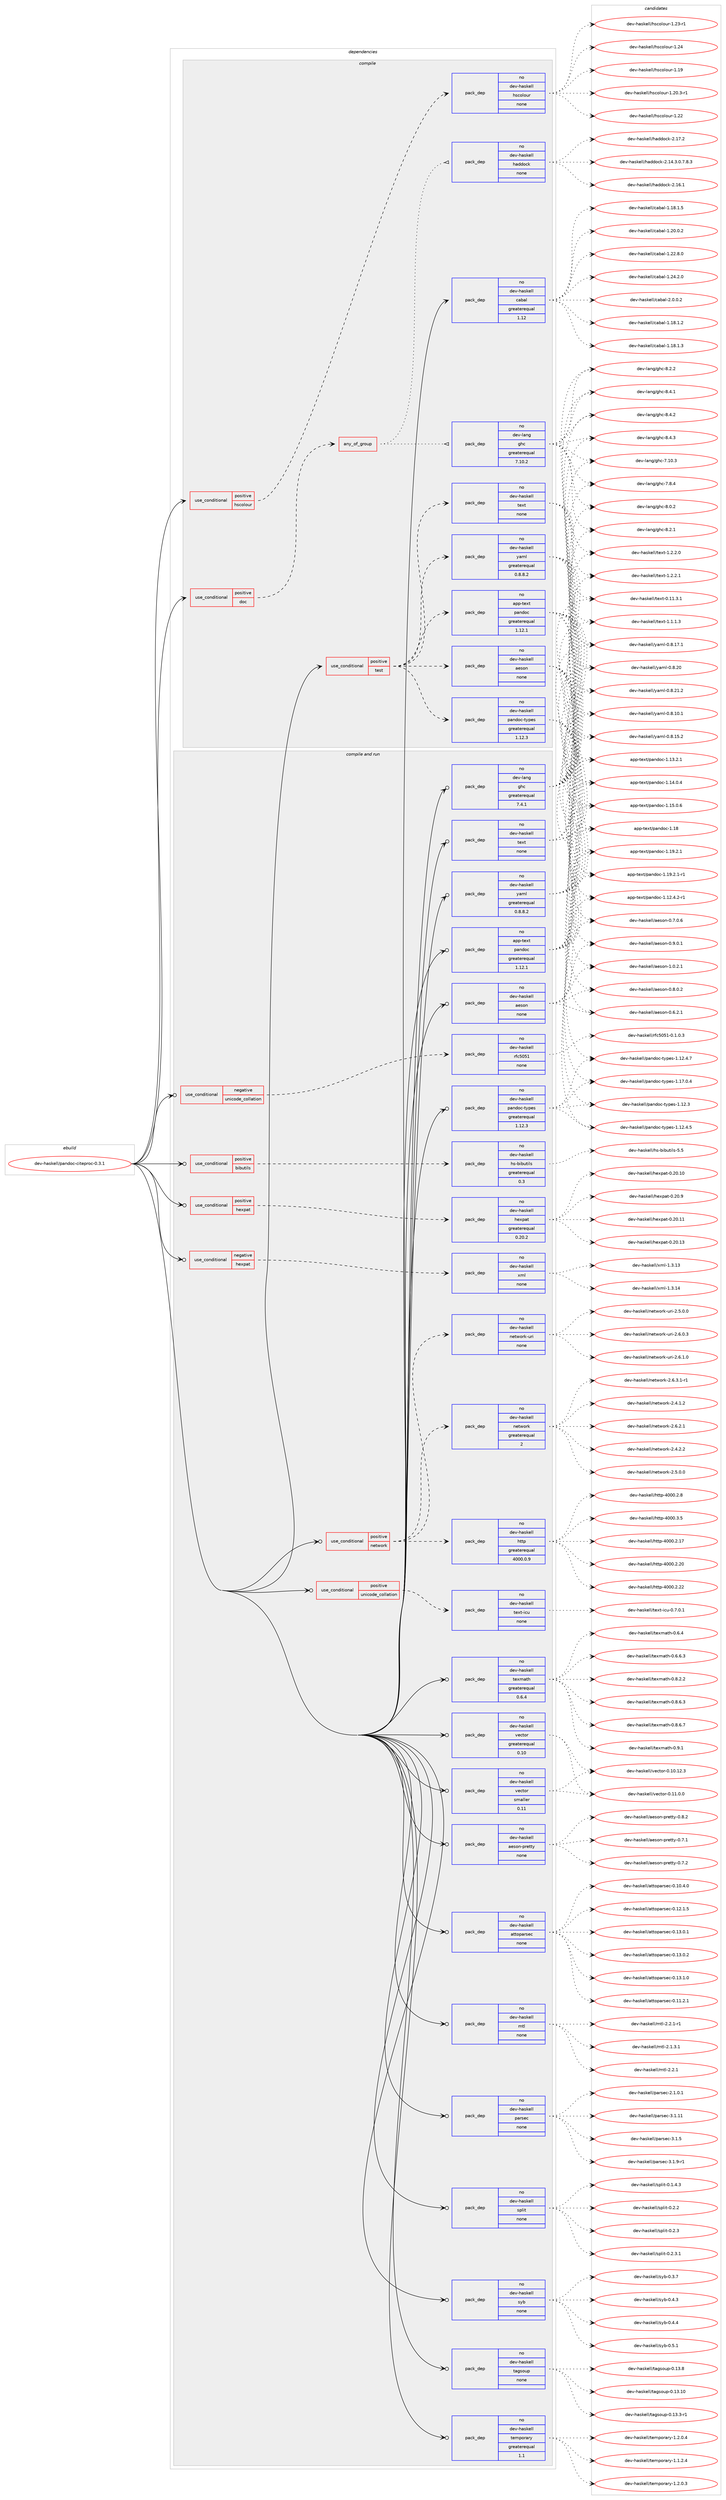 digraph prolog {

# *************
# Graph options
# *************

newrank=true;
concentrate=true;
compound=true;
graph [rankdir=LR,fontname=Helvetica,fontsize=10,ranksep=1.5];#, ranksep=2.5, nodesep=0.2];
edge  [arrowhead=vee];
node  [fontname=Helvetica,fontsize=10];

# **********
# The ebuild
# **********

subgraph cluster_leftcol {
color=gray;
rank=same;
label=<<i>ebuild</i>>;
id [label="dev-haskell/pandoc-citeproc-0.3.1", color=red, width=4, href="../dev-haskell/pandoc-citeproc-0.3.1.svg"];
}

# ****************
# The dependencies
# ****************

subgraph cluster_midcol {
color=gray;
label=<<i>dependencies</i>>;
subgraph cluster_compile {
fillcolor="#eeeeee";
style=filled;
label=<<i>compile</i>>;
subgraph cond360920 {
dependency1340823 [label=<<TABLE BORDER="0" CELLBORDER="1" CELLSPACING="0" CELLPADDING="4"><TR><TD ROWSPAN="3" CELLPADDING="10">use_conditional</TD></TR><TR><TD>positive</TD></TR><TR><TD>doc</TD></TR></TABLE>>, shape=none, color=red];
subgraph any21345 {
dependency1340824 [label=<<TABLE BORDER="0" CELLBORDER="1" CELLSPACING="0" CELLPADDING="4"><TR><TD CELLPADDING="10">any_of_group</TD></TR></TABLE>>, shape=none, color=red];subgraph pack958006 {
dependency1340825 [label=<<TABLE BORDER="0" CELLBORDER="1" CELLSPACING="0" CELLPADDING="4" WIDTH="220"><TR><TD ROWSPAN="6" CELLPADDING="30">pack_dep</TD></TR><TR><TD WIDTH="110">no</TD></TR><TR><TD>dev-haskell</TD></TR><TR><TD>haddock</TD></TR><TR><TD>none</TD></TR><TR><TD></TD></TR></TABLE>>, shape=none, color=blue];
}
dependency1340824:e -> dependency1340825:w [weight=20,style="dotted",arrowhead="oinv"];
subgraph pack958007 {
dependency1340826 [label=<<TABLE BORDER="0" CELLBORDER="1" CELLSPACING="0" CELLPADDING="4" WIDTH="220"><TR><TD ROWSPAN="6" CELLPADDING="30">pack_dep</TD></TR><TR><TD WIDTH="110">no</TD></TR><TR><TD>dev-lang</TD></TR><TR><TD>ghc</TD></TR><TR><TD>greaterequal</TD></TR><TR><TD>7.10.2</TD></TR></TABLE>>, shape=none, color=blue];
}
dependency1340824:e -> dependency1340826:w [weight=20,style="dotted",arrowhead="oinv"];
}
dependency1340823:e -> dependency1340824:w [weight=20,style="dashed",arrowhead="vee"];
}
id:e -> dependency1340823:w [weight=20,style="solid",arrowhead="vee"];
subgraph cond360921 {
dependency1340827 [label=<<TABLE BORDER="0" CELLBORDER="1" CELLSPACING="0" CELLPADDING="4"><TR><TD ROWSPAN="3" CELLPADDING="10">use_conditional</TD></TR><TR><TD>positive</TD></TR><TR><TD>hscolour</TD></TR></TABLE>>, shape=none, color=red];
subgraph pack958008 {
dependency1340828 [label=<<TABLE BORDER="0" CELLBORDER="1" CELLSPACING="0" CELLPADDING="4" WIDTH="220"><TR><TD ROWSPAN="6" CELLPADDING="30">pack_dep</TD></TR><TR><TD WIDTH="110">no</TD></TR><TR><TD>dev-haskell</TD></TR><TR><TD>hscolour</TD></TR><TR><TD>none</TD></TR><TR><TD></TD></TR></TABLE>>, shape=none, color=blue];
}
dependency1340827:e -> dependency1340828:w [weight=20,style="dashed",arrowhead="vee"];
}
id:e -> dependency1340827:w [weight=20,style="solid",arrowhead="vee"];
subgraph cond360922 {
dependency1340829 [label=<<TABLE BORDER="0" CELLBORDER="1" CELLSPACING="0" CELLPADDING="4"><TR><TD ROWSPAN="3" CELLPADDING="10">use_conditional</TD></TR><TR><TD>positive</TD></TR><TR><TD>test</TD></TR></TABLE>>, shape=none, color=red];
subgraph pack958009 {
dependency1340830 [label=<<TABLE BORDER="0" CELLBORDER="1" CELLSPACING="0" CELLPADDING="4" WIDTH="220"><TR><TD ROWSPAN="6" CELLPADDING="30">pack_dep</TD></TR><TR><TD WIDTH="110">no</TD></TR><TR><TD>app-text</TD></TR><TR><TD>pandoc</TD></TR><TR><TD>greaterequal</TD></TR><TR><TD>1.12.1</TD></TR></TABLE>>, shape=none, color=blue];
}
dependency1340829:e -> dependency1340830:w [weight=20,style="dashed",arrowhead="vee"];
subgraph pack958010 {
dependency1340831 [label=<<TABLE BORDER="0" CELLBORDER="1" CELLSPACING="0" CELLPADDING="4" WIDTH="220"><TR><TD ROWSPAN="6" CELLPADDING="30">pack_dep</TD></TR><TR><TD WIDTH="110">no</TD></TR><TR><TD>dev-haskell</TD></TR><TR><TD>aeson</TD></TR><TR><TD>none</TD></TR><TR><TD></TD></TR></TABLE>>, shape=none, color=blue];
}
dependency1340829:e -> dependency1340831:w [weight=20,style="dashed",arrowhead="vee"];
subgraph pack958011 {
dependency1340832 [label=<<TABLE BORDER="0" CELLBORDER="1" CELLSPACING="0" CELLPADDING="4" WIDTH="220"><TR><TD ROWSPAN="6" CELLPADDING="30">pack_dep</TD></TR><TR><TD WIDTH="110">no</TD></TR><TR><TD>dev-haskell</TD></TR><TR><TD>pandoc-types</TD></TR><TR><TD>greaterequal</TD></TR><TR><TD>1.12.3</TD></TR></TABLE>>, shape=none, color=blue];
}
dependency1340829:e -> dependency1340832:w [weight=20,style="dashed",arrowhead="vee"];
subgraph pack958012 {
dependency1340833 [label=<<TABLE BORDER="0" CELLBORDER="1" CELLSPACING="0" CELLPADDING="4" WIDTH="220"><TR><TD ROWSPAN="6" CELLPADDING="30">pack_dep</TD></TR><TR><TD WIDTH="110">no</TD></TR><TR><TD>dev-haskell</TD></TR><TR><TD>text</TD></TR><TR><TD>none</TD></TR><TR><TD></TD></TR></TABLE>>, shape=none, color=blue];
}
dependency1340829:e -> dependency1340833:w [weight=20,style="dashed",arrowhead="vee"];
subgraph pack958013 {
dependency1340834 [label=<<TABLE BORDER="0" CELLBORDER="1" CELLSPACING="0" CELLPADDING="4" WIDTH="220"><TR><TD ROWSPAN="6" CELLPADDING="30">pack_dep</TD></TR><TR><TD WIDTH="110">no</TD></TR><TR><TD>dev-haskell</TD></TR><TR><TD>yaml</TD></TR><TR><TD>greaterequal</TD></TR><TR><TD>0.8.8.2</TD></TR></TABLE>>, shape=none, color=blue];
}
dependency1340829:e -> dependency1340834:w [weight=20,style="dashed",arrowhead="vee"];
}
id:e -> dependency1340829:w [weight=20,style="solid",arrowhead="vee"];
subgraph pack958014 {
dependency1340835 [label=<<TABLE BORDER="0" CELLBORDER="1" CELLSPACING="0" CELLPADDING="4" WIDTH="220"><TR><TD ROWSPAN="6" CELLPADDING="30">pack_dep</TD></TR><TR><TD WIDTH="110">no</TD></TR><TR><TD>dev-haskell</TD></TR><TR><TD>cabal</TD></TR><TR><TD>greaterequal</TD></TR><TR><TD>1.12</TD></TR></TABLE>>, shape=none, color=blue];
}
id:e -> dependency1340835:w [weight=20,style="solid",arrowhead="vee"];
}
subgraph cluster_compileandrun {
fillcolor="#eeeeee";
style=filled;
label=<<i>compile and run</i>>;
subgraph cond360923 {
dependency1340836 [label=<<TABLE BORDER="0" CELLBORDER="1" CELLSPACING="0" CELLPADDING="4"><TR><TD ROWSPAN="3" CELLPADDING="10">use_conditional</TD></TR><TR><TD>negative</TD></TR><TR><TD>hexpat</TD></TR></TABLE>>, shape=none, color=red];
subgraph pack958015 {
dependency1340837 [label=<<TABLE BORDER="0" CELLBORDER="1" CELLSPACING="0" CELLPADDING="4" WIDTH="220"><TR><TD ROWSPAN="6" CELLPADDING="30">pack_dep</TD></TR><TR><TD WIDTH="110">no</TD></TR><TR><TD>dev-haskell</TD></TR><TR><TD>xml</TD></TR><TR><TD>none</TD></TR><TR><TD></TD></TR></TABLE>>, shape=none, color=blue];
}
dependency1340836:e -> dependency1340837:w [weight=20,style="dashed",arrowhead="vee"];
}
id:e -> dependency1340836:w [weight=20,style="solid",arrowhead="odotvee"];
subgraph cond360924 {
dependency1340838 [label=<<TABLE BORDER="0" CELLBORDER="1" CELLSPACING="0" CELLPADDING="4"><TR><TD ROWSPAN="3" CELLPADDING="10">use_conditional</TD></TR><TR><TD>negative</TD></TR><TR><TD>unicode_collation</TD></TR></TABLE>>, shape=none, color=red];
subgraph pack958016 {
dependency1340839 [label=<<TABLE BORDER="0" CELLBORDER="1" CELLSPACING="0" CELLPADDING="4" WIDTH="220"><TR><TD ROWSPAN="6" CELLPADDING="30">pack_dep</TD></TR><TR><TD WIDTH="110">no</TD></TR><TR><TD>dev-haskell</TD></TR><TR><TD>rfc5051</TD></TR><TR><TD>none</TD></TR><TR><TD></TD></TR></TABLE>>, shape=none, color=blue];
}
dependency1340838:e -> dependency1340839:w [weight=20,style="dashed",arrowhead="vee"];
}
id:e -> dependency1340838:w [weight=20,style="solid",arrowhead="odotvee"];
subgraph cond360925 {
dependency1340840 [label=<<TABLE BORDER="0" CELLBORDER="1" CELLSPACING="0" CELLPADDING="4"><TR><TD ROWSPAN="3" CELLPADDING="10">use_conditional</TD></TR><TR><TD>positive</TD></TR><TR><TD>bibutils</TD></TR></TABLE>>, shape=none, color=red];
subgraph pack958017 {
dependency1340841 [label=<<TABLE BORDER="0" CELLBORDER="1" CELLSPACING="0" CELLPADDING="4" WIDTH="220"><TR><TD ROWSPAN="6" CELLPADDING="30">pack_dep</TD></TR><TR><TD WIDTH="110">no</TD></TR><TR><TD>dev-haskell</TD></TR><TR><TD>hs-bibutils</TD></TR><TR><TD>greaterequal</TD></TR><TR><TD>0.3</TD></TR></TABLE>>, shape=none, color=blue];
}
dependency1340840:e -> dependency1340841:w [weight=20,style="dashed",arrowhead="vee"];
}
id:e -> dependency1340840:w [weight=20,style="solid",arrowhead="odotvee"];
subgraph cond360926 {
dependency1340842 [label=<<TABLE BORDER="0" CELLBORDER="1" CELLSPACING="0" CELLPADDING="4"><TR><TD ROWSPAN="3" CELLPADDING="10">use_conditional</TD></TR><TR><TD>positive</TD></TR><TR><TD>hexpat</TD></TR></TABLE>>, shape=none, color=red];
subgraph pack958018 {
dependency1340843 [label=<<TABLE BORDER="0" CELLBORDER="1" CELLSPACING="0" CELLPADDING="4" WIDTH="220"><TR><TD ROWSPAN="6" CELLPADDING="30">pack_dep</TD></TR><TR><TD WIDTH="110">no</TD></TR><TR><TD>dev-haskell</TD></TR><TR><TD>hexpat</TD></TR><TR><TD>greaterequal</TD></TR><TR><TD>0.20.2</TD></TR></TABLE>>, shape=none, color=blue];
}
dependency1340842:e -> dependency1340843:w [weight=20,style="dashed",arrowhead="vee"];
}
id:e -> dependency1340842:w [weight=20,style="solid",arrowhead="odotvee"];
subgraph cond360927 {
dependency1340844 [label=<<TABLE BORDER="0" CELLBORDER="1" CELLSPACING="0" CELLPADDING="4"><TR><TD ROWSPAN="3" CELLPADDING="10">use_conditional</TD></TR><TR><TD>positive</TD></TR><TR><TD>network</TD></TR></TABLE>>, shape=none, color=red];
subgraph pack958019 {
dependency1340845 [label=<<TABLE BORDER="0" CELLBORDER="1" CELLSPACING="0" CELLPADDING="4" WIDTH="220"><TR><TD ROWSPAN="6" CELLPADDING="30">pack_dep</TD></TR><TR><TD WIDTH="110">no</TD></TR><TR><TD>dev-haskell</TD></TR><TR><TD>http</TD></TR><TR><TD>greaterequal</TD></TR><TR><TD>4000.0.9</TD></TR></TABLE>>, shape=none, color=blue];
}
dependency1340844:e -> dependency1340845:w [weight=20,style="dashed",arrowhead="vee"];
subgraph pack958020 {
dependency1340846 [label=<<TABLE BORDER="0" CELLBORDER="1" CELLSPACING="0" CELLPADDING="4" WIDTH="220"><TR><TD ROWSPAN="6" CELLPADDING="30">pack_dep</TD></TR><TR><TD WIDTH="110">no</TD></TR><TR><TD>dev-haskell</TD></TR><TR><TD>network</TD></TR><TR><TD>greaterequal</TD></TR><TR><TD>2</TD></TR></TABLE>>, shape=none, color=blue];
}
dependency1340844:e -> dependency1340846:w [weight=20,style="dashed",arrowhead="vee"];
subgraph pack958021 {
dependency1340847 [label=<<TABLE BORDER="0" CELLBORDER="1" CELLSPACING="0" CELLPADDING="4" WIDTH="220"><TR><TD ROWSPAN="6" CELLPADDING="30">pack_dep</TD></TR><TR><TD WIDTH="110">no</TD></TR><TR><TD>dev-haskell</TD></TR><TR><TD>network-uri</TD></TR><TR><TD>none</TD></TR><TR><TD></TD></TR></TABLE>>, shape=none, color=blue];
}
dependency1340844:e -> dependency1340847:w [weight=20,style="dashed",arrowhead="vee"];
}
id:e -> dependency1340844:w [weight=20,style="solid",arrowhead="odotvee"];
subgraph cond360928 {
dependency1340848 [label=<<TABLE BORDER="0" CELLBORDER="1" CELLSPACING="0" CELLPADDING="4"><TR><TD ROWSPAN="3" CELLPADDING="10">use_conditional</TD></TR><TR><TD>positive</TD></TR><TR><TD>unicode_collation</TD></TR></TABLE>>, shape=none, color=red];
subgraph pack958022 {
dependency1340849 [label=<<TABLE BORDER="0" CELLBORDER="1" CELLSPACING="0" CELLPADDING="4" WIDTH="220"><TR><TD ROWSPAN="6" CELLPADDING="30">pack_dep</TD></TR><TR><TD WIDTH="110">no</TD></TR><TR><TD>dev-haskell</TD></TR><TR><TD>text-icu</TD></TR><TR><TD>none</TD></TR><TR><TD></TD></TR></TABLE>>, shape=none, color=blue];
}
dependency1340848:e -> dependency1340849:w [weight=20,style="dashed",arrowhead="vee"];
}
id:e -> dependency1340848:w [weight=20,style="solid",arrowhead="odotvee"];
subgraph pack958023 {
dependency1340850 [label=<<TABLE BORDER="0" CELLBORDER="1" CELLSPACING="0" CELLPADDING="4" WIDTH="220"><TR><TD ROWSPAN="6" CELLPADDING="30">pack_dep</TD></TR><TR><TD WIDTH="110">no</TD></TR><TR><TD>app-text</TD></TR><TR><TD>pandoc</TD></TR><TR><TD>greaterequal</TD></TR><TR><TD>1.12.1</TD></TR></TABLE>>, shape=none, color=blue];
}
id:e -> dependency1340850:w [weight=20,style="solid",arrowhead="odotvee"];
subgraph pack958024 {
dependency1340851 [label=<<TABLE BORDER="0" CELLBORDER="1" CELLSPACING="0" CELLPADDING="4" WIDTH="220"><TR><TD ROWSPAN="6" CELLPADDING="30">pack_dep</TD></TR><TR><TD WIDTH="110">no</TD></TR><TR><TD>dev-haskell</TD></TR><TR><TD>aeson</TD></TR><TR><TD>none</TD></TR><TR><TD></TD></TR></TABLE>>, shape=none, color=blue];
}
id:e -> dependency1340851:w [weight=20,style="solid",arrowhead="odotvee"];
subgraph pack958025 {
dependency1340852 [label=<<TABLE BORDER="0" CELLBORDER="1" CELLSPACING="0" CELLPADDING="4" WIDTH="220"><TR><TD ROWSPAN="6" CELLPADDING="30">pack_dep</TD></TR><TR><TD WIDTH="110">no</TD></TR><TR><TD>dev-haskell</TD></TR><TR><TD>aeson-pretty</TD></TR><TR><TD>none</TD></TR><TR><TD></TD></TR></TABLE>>, shape=none, color=blue];
}
id:e -> dependency1340852:w [weight=20,style="solid",arrowhead="odotvee"];
subgraph pack958026 {
dependency1340853 [label=<<TABLE BORDER="0" CELLBORDER="1" CELLSPACING="0" CELLPADDING="4" WIDTH="220"><TR><TD ROWSPAN="6" CELLPADDING="30">pack_dep</TD></TR><TR><TD WIDTH="110">no</TD></TR><TR><TD>dev-haskell</TD></TR><TR><TD>attoparsec</TD></TR><TR><TD>none</TD></TR><TR><TD></TD></TR></TABLE>>, shape=none, color=blue];
}
id:e -> dependency1340853:w [weight=20,style="solid",arrowhead="odotvee"];
subgraph pack958027 {
dependency1340854 [label=<<TABLE BORDER="0" CELLBORDER="1" CELLSPACING="0" CELLPADDING="4" WIDTH="220"><TR><TD ROWSPAN="6" CELLPADDING="30">pack_dep</TD></TR><TR><TD WIDTH="110">no</TD></TR><TR><TD>dev-haskell</TD></TR><TR><TD>mtl</TD></TR><TR><TD>none</TD></TR><TR><TD></TD></TR></TABLE>>, shape=none, color=blue];
}
id:e -> dependency1340854:w [weight=20,style="solid",arrowhead="odotvee"];
subgraph pack958028 {
dependency1340855 [label=<<TABLE BORDER="0" CELLBORDER="1" CELLSPACING="0" CELLPADDING="4" WIDTH="220"><TR><TD ROWSPAN="6" CELLPADDING="30">pack_dep</TD></TR><TR><TD WIDTH="110">no</TD></TR><TR><TD>dev-haskell</TD></TR><TR><TD>pandoc-types</TD></TR><TR><TD>greaterequal</TD></TR><TR><TD>1.12.3</TD></TR></TABLE>>, shape=none, color=blue];
}
id:e -> dependency1340855:w [weight=20,style="solid",arrowhead="odotvee"];
subgraph pack958029 {
dependency1340856 [label=<<TABLE BORDER="0" CELLBORDER="1" CELLSPACING="0" CELLPADDING="4" WIDTH="220"><TR><TD ROWSPAN="6" CELLPADDING="30">pack_dep</TD></TR><TR><TD WIDTH="110">no</TD></TR><TR><TD>dev-haskell</TD></TR><TR><TD>parsec</TD></TR><TR><TD>none</TD></TR><TR><TD></TD></TR></TABLE>>, shape=none, color=blue];
}
id:e -> dependency1340856:w [weight=20,style="solid",arrowhead="odotvee"];
subgraph pack958030 {
dependency1340857 [label=<<TABLE BORDER="0" CELLBORDER="1" CELLSPACING="0" CELLPADDING="4" WIDTH="220"><TR><TD ROWSPAN="6" CELLPADDING="30">pack_dep</TD></TR><TR><TD WIDTH="110">no</TD></TR><TR><TD>dev-haskell</TD></TR><TR><TD>split</TD></TR><TR><TD>none</TD></TR><TR><TD></TD></TR></TABLE>>, shape=none, color=blue];
}
id:e -> dependency1340857:w [weight=20,style="solid",arrowhead="odotvee"];
subgraph pack958031 {
dependency1340858 [label=<<TABLE BORDER="0" CELLBORDER="1" CELLSPACING="0" CELLPADDING="4" WIDTH="220"><TR><TD ROWSPAN="6" CELLPADDING="30">pack_dep</TD></TR><TR><TD WIDTH="110">no</TD></TR><TR><TD>dev-haskell</TD></TR><TR><TD>syb</TD></TR><TR><TD>none</TD></TR><TR><TD></TD></TR></TABLE>>, shape=none, color=blue];
}
id:e -> dependency1340858:w [weight=20,style="solid",arrowhead="odotvee"];
subgraph pack958032 {
dependency1340859 [label=<<TABLE BORDER="0" CELLBORDER="1" CELLSPACING="0" CELLPADDING="4" WIDTH="220"><TR><TD ROWSPAN="6" CELLPADDING="30">pack_dep</TD></TR><TR><TD WIDTH="110">no</TD></TR><TR><TD>dev-haskell</TD></TR><TR><TD>tagsoup</TD></TR><TR><TD>none</TD></TR><TR><TD></TD></TR></TABLE>>, shape=none, color=blue];
}
id:e -> dependency1340859:w [weight=20,style="solid",arrowhead="odotvee"];
subgraph pack958033 {
dependency1340860 [label=<<TABLE BORDER="0" CELLBORDER="1" CELLSPACING="0" CELLPADDING="4" WIDTH="220"><TR><TD ROWSPAN="6" CELLPADDING="30">pack_dep</TD></TR><TR><TD WIDTH="110">no</TD></TR><TR><TD>dev-haskell</TD></TR><TR><TD>temporary</TD></TR><TR><TD>greaterequal</TD></TR><TR><TD>1.1</TD></TR></TABLE>>, shape=none, color=blue];
}
id:e -> dependency1340860:w [weight=20,style="solid",arrowhead="odotvee"];
subgraph pack958034 {
dependency1340861 [label=<<TABLE BORDER="0" CELLBORDER="1" CELLSPACING="0" CELLPADDING="4" WIDTH="220"><TR><TD ROWSPAN="6" CELLPADDING="30">pack_dep</TD></TR><TR><TD WIDTH="110">no</TD></TR><TR><TD>dev-haskell</TD></TR><TR><TD>texmath</TD></TR><TR><TD>greaterequal</TD></TR><TR><TD>0.6.4</TD></TR></TABLE>>, shape=none, color=blue];
}
id:e -> dependency1340861:w [weight=20,style="solid",arrowhead="odotvee"];
subgraph pack958035 {
dependency1340862 [label=<<TABLE BORDER="0" CELLBORDER="1" CELLSPACING="0" CELLPADDING="4" WIDTH="220"><TR><TD ROWSPAN="6" CELLPADDING="30">pack_dep</TD></TR><TR><TD WIDTH="110">no</TD></TR><TR><TD>dev-haskell</TD></TR><TR><TD>text</TD></TR><TR><TD>none</TD></TR><TR><TD></TD></TR></TABLE>>, shape=none, color=blue];
}
id:e -> dependency1340862:w [weight=20,style="solid",arrowhead="odotvee"];
subgraph pack958036 {
dependency1340863 [label=<<TABLE BORDER="0" CELLBORDER="1" CELLSPACING="0" CELLPADDING="4" WIDTH="220"><TR><TD ROWSPAN="6" CELLPADDING="30">pack_dep</TD></TR><TR><TD WIDTH="110">no</TD></TR><TR><TD>dev-haskell</TD></TR><TR><TD>vector</TD></TR><TR><TD>greaterequal</TD></TR><TR><TD>0.10</TD></TR></TABLE>>, shape=none, color=blue];
}
id:e -> dependency1340863:w [weight=20,style="solid",arrowhead="odotvee"];
subgraph pack958037 {
dependency1340864 [label=<<TABLE BORDER="0" CELLBORDER="1" CELLSPACING="0" CELLPADDING="4" WIDTH="220"><TR><TD ROWSPAN="6" CELLPADDING="30">pack_dep</TD></TR><TR><TD WIDTH="110">no</TD></TR><TR><TD>dev-haskell</TD></TR><TR><TD>vector</TD></TR><TR><TD>smaller</TD></TR><TR><TD>0.11</TD></TR></TABLE>>, shape=none, color=blue];
}
id:e -> dependency1340864:w [weight=20,style="solid",arrowhead="odotvee"];
subgraph pack958038 {
dependency1340865 [label=<<TABLE BORDER="0" CELLBORDER="1" CELLSPACING="0" CELLPADDING="4" WIDTH="220"><TR><TD ROWSPAN="6" CELLPADDING="30">pack_dep</TD></TR><TR><TD WIDTH="110">no</TD></TR><TR><TD>dev-haskell</TD></TR><TR><TD>yaml</TD></TR><TR><TD>greaterequal</TD></TR><TR><TD>0.8.8.2</TD></TR></TABLE>>, shape=none, color=blue];
}
id:e -> dependency1340865:w [weight=20,style="solid",arrowhead="odotvee"];
subgraph pack958039 {
dependency1340866 [label=<<TABLE BORDER="0" CELLBORDER="1" CELLSPACING="0" CELLPADDING="4" WIDTH="220"><TR><TD ROWSPAN="6" CELLPADDING="30">pack_dep</TD></TR><TR><TD WIDTH="110">no</TD></TR><TR><TD>dev-lang</TD></TR><TR><TD>ghc</TD></TR><TR><TD>greaterequal</TD></TR><TR><TD>7.4.1</TD></TR></TABLE>>, shape=none, color=blue];
}
id:e -> dependency1340866:w [weight=20,style="solid",arrowhead="odotvee"];
}
subgraph cluster_run {
fillcolor="#eeeeee";
style=filled;
label=<<i>run</i>>;
}
}

# **************
# The candidates
# **************

subgraph cluster_choices {
rank=same;
color=gray;
label=<<i>candidates</i>>;

subgraph choice958006 {
color=black;
nodesep=1;
choice1001011184510497115107101108108471049710010011199107455046495246514648465546564651 [label="dev-haskell/haddock-2.14.3.0.7.8.3", color=red, width=4,href="../dev-haskell/haddock-2.14.3.0.7.8.3.svg"];
choice100101118451049711510710110810847104971001001119910745504649544649 [label="dev-haskell/haddock-2.16.1", color=red, width=4,href="../dev-haskell/haddock-2.16.1.svg"];
choice100101118451049711510710110810847104971001001119910745504649554650 [label="dev-haskell/haddock-2.17.2", color=red, width=4,href="../dev-haskell/haddock-2.17.2.svg"];
dependency1340825:e -> choice1001011184510497115107101108108471049710010011199107455046495246514648465546564651:w [style=dotted,weight="100"];
dependency1340825:e -> choice100101118451049711510710110810847104971001001119910745504649544649:w [style=dotted,weight="100"];
dependency1340825:e -> choice100101118451049711510710110810847104971001001119910745504649554650:w [style=dotted,weight="100"];
}
subgraph choice958007 {
color=black;
nodesep=1;
choice1001011184510897110103471031049945554649484651 [label="dev-lang/ghc-7.10.3", color=red, width=4,href="../dev-lang/ghc-7.10.3.svg"];
choice10010111845108971101034710310499455546564652 [label="dev-lang/ghc-7.8.4", color=red, width=4,href="../dev-lang/ghc-7.8.4.svg"];
choice10010111845108971101034710310499455646484650 [label="dev-lang/ghc-8.0.2", color=red, width=4,href="../dev-lang/ghc-8.0.2.svg"];
choice10010111845108971101034710310499455646504649 [label="dev-lang/ghc-8.2.1", color=red, width=4,href="../dev-lang/ghc-8.2.1.svg"];
choice10010111845108971101034710310499455646504650 [label="dev-lang/ghc-8.2.2", color=red, width=4,href="../dev-lang/ghc-8.2.2.svg"];
choice10010111845108971101034710310499455646524649 [label="dev-lang/ghc-8.4.1", color=red, width=4,href="../dev-lang/ghc-8.4.1.svg"];
choice10010111845108971101034710310499455646524650 [label="dev-lang/ghc-8.4.2", color=red, width=4,href="../dev-lang/ghc-8.4.2.svg"];
choice10010111845108971101034710310499455646524651 [label="dev-lang/ghc-8.4.3", color=red, width=4,href="../dev-lang/ghc-8.4.3.svg"];
dependency1340826:e -> choice1001011184510897110103471031049945554649484651:w [style=dotted,weight="100"];
dependency1340826:e -> choice10010111845108971101034710310499455546564652:w [style=dotted,weight="100"];
dependency1340826:e -> choice10010111845108971101034710310499455646484650:w [style=dotted,weight="100"];
dependency1340826:e -> choice10010111845108971101034710310499455646504649:w [style=dotted,weight="100"];
dependency1340826:e -> choice10010111845108971101034710310499455646504650:w [style=dotted,weight="100"];
dependency1340826:e -> choice10010111845108971101034710310499455646524649:w [style=dotted,weight="100"];
dependency1340826:e -> choice10010111845108971101034710310499455646524650:w [style=dotted,weight="100"];
dependency1340826:e -> choice10010111845108971101034710310499455646524651:w [style=dotted,weight="100"];
}
subgraph choice958008 {
color=black;
nodesep=1;
choice100101118451049711510710110810847104115991111081111171144549464957 [label="dev-haskell/hscolour-1.19", color=red, width=4,href="../dev-haskell/hscolour-1.19.svg"];
choice10010111845104971151071011081084710411599111108111117114454946504846514511449 [label="dev-haskell/hscolour-1.20.3-r1", color=red, width=4,href="../dev-haskell/hscolour-1.20.3-r1.svg"];
choice100101118451049711510710110810847104115991111081111171144549465050 [label="dev-haskell/hscolour-1.22", color=red, width=4,href="../dev-haskell/hscolour-1.22.svg"];
choice1001011184510497115107101108108471041159911110811111711445494650514511449 [label="dev-haskell/hscolour-1.23-r1", color=red, width=4,href="../dev-haskell/hscolour-1.23-r1.svg"];
choice100101118451049711510710110810847104115991111081111171144549465052 [label="dev-haskell/hscolour-1.24", color=red, width=4,href="../dev-haskell/hscolour-1.24.svg"];
dependency1340828:e -> choice100101118451049711510710110810847104115991111081111171144549464957:w [style=dotted,weight="100"];
dependency1340828:e -> choice10010111845104971151071011081084710411599111108111117114454946504846514511449:w [style=dotted,weight="100"];
dependency1340828:e -> choice100101118451049711510710110810847104115991111081111171144549465050:w [style=dotted,weight="100"];
dependency1340828:e -> choice1001011184510497115107101108108471041159911110811111711445494650514511449:w [style=dotted,weight="100"];
dependency1340828:e -> choice100101118451049711510710110810847104115991111081111171144549465052:w [style=dotted,weight="100"];
}
subgraph choice958009 {
color=black;
nodesep=1;
choice97112112451161011201164711297110100111994549464950465246504511449 [label="app-text/pandoc-1.12.4.2-r1", color=red, width=4,href="../app-text/pandoc-1.12.4.2-r1.svg"];
choice9711211245116101120116471129711010011199454946495146504649 [label="app-text/pandoc-1.13.2.1", color=red, width=4,href="../app-text/pandoc-1.13.2.1.svg"];
choice9711211245116101120116471129711010011199454946495246484652 [label="app-text/pandoc-1.14.0.4", color=red, width=4,href="../app-text/pandoc-1.14.0.4.svg"];
choice9711211245116101120116471129711010011199454946495346484654 [label="app-text/pandoc-1.15.0.6", color=red, width=4,href="../app-text/pandoc-1.15.0.6.svg"];
choice97112112451161011201164711297110100111994549464956 [label="app-text/pandoc-1.18", color=red, width=4,href="../app-text/pandoc-1.18.svg"];
choice9711211245116101120116471129711010011199454946495746504649 [label="app-text/pandoc-1.19.2.1", color=red, width=4,href="../app-text/pandoc-1.19.2.1.svg"];
choice97112112451161011201164711297110100111994549464957465046494511449 [label="app-text/pandoc-1.19.2.1-r1", color=red, width=4,href="../app-text/pandoc-1.19.2.1-r1.svg"];
dependency1340830:e -> choice97112112451161011201164711297110100111994549464950465246504511449:w [style=dotted,weight="100"];
dependency1340830:e -> choice9711211245116101120116471129711010011199454946495146504649:w [style=dotted,weight="100"];
dependency1340830:e -> choice9711211245116101120116471129711010011199454946495246484652:w [style=dotted,weight="100"];
dependency1340830:e -> choice9711211245116101120116471129711010011199454946495346484654:w [style=dotted,weight="100"];
dependency1340830:e -> choice97112112451161011201164711297110100111994549464956:w [style=dotted,weight="100"];
dependency1340830:e -> choice9711211245116101120116471129711010011199454946495746504649:w [style=dotted,weight="100"];
dependency1340830:e -> choice97112112451161011201164711297110100111994549464957465046494511449:w [style=dotted,weight="100"];
}
subgraph choice958010 {
color=black;
nodesep=1;
choice100101118451049711510710110810847971011151111104548465446504649 [label="dev-haskell/aeson-0.6.2.1", color=red, width=4,href="../dev-haskell/aeson-0.6.2.1.svg"];
choice100101118451049711510710110810847971011151111104548465546484654 [label="dev-haskell/aeson-0.7.0.6", color=red, width=4,href="../dev-haskell/aeson-0.7.0.6.svg"];
choice100101118451049711510710110810847971011151111104548465646484650 [label="dev-haskell/aeson-0.8.0.2", color=red, width=4,href="../dev-haskell/aeson-0.8.0.2.svg"];
choice100101118451049711510710110810847971011151111104548465746484649 [label="dev-haskell/aeson-0.9.0.1", color=red, width=4,href="../dev-haskell/aeson-0.9.0.1.svg"];
choice100101118451049711510710110810847971011151111104549464846504649 [label="dev-haskell/aeson-1.0.2.1", color=red, width=4,href="../dev-haskell/aeson-1.0.2.1.svg"];
dependency1340831:e -> choice100101118451049711510710110810847971011151111104548465446504649:w [style=dotted,weight="100"];
dependency1340831:e -> choice100101118451049711510710110810847971011151111104548465546484654:w [style=dotted,weight="100"];
dependency1340831:e -> choice100101118451049711510710110810847971011151111104548465646484650:w [style=dotted,weight="100"];
dependency1340831:e -> choice100101118451049711510710110810847971011151111104548465746484649:w [style=dotted,weight="100"];
dependency1340831:e -> choice100101118451049711510710110810847971011151111104549464846504649:w [style=dotted,weight="100"];
}
subgraph choice958011 {
color=black;
nodesep=1;
choice10010111845104971151071011081084711297110100111994511612111210111545494649504651 [label="dev-haskell/pandoc-types-1.12.3", color=red, width=4,href="../dev-haskell/pandoc-types-1.12.3.svg"];
choice100101118451049711510710110810847112971101001119945116121112101115454946495046524653 [label="dev-haskell/pandoc-types-1.12.4.5", color=red, width=4,href="../dev-haskell/pandoc-types-1.12.4.5.svg"];
choice100101118451049711510710110810847112971101001119945116121112101115454946495046524655 [label="dev-haskell/pandoc-types-1.12.4.7", color=red, width=4,href="../dev-haskell/pandoc-types-1.12.4.7.svg"];
choice100101118451049711510710110810847112971101001119945116121112101115454946495546484652 [label="dev-haskell/pandoc-types-1.17.0.4", color=red, width=4,href="../dev-haskell/pandoc-types-1.17.0.4.svg"];
dependency1340832:e -> choice10010111845104971151071011081084711297110100111994511612111210111545494649504651:w [style=dotted,weight="100"];
dependency1340832:e -> choice100101118451049711510710110810847112971101001119945116121112101115454946495046524653:w [style=dotted,weight="100"];
dependency1340832:e -> choice100101118451049711510710110810847112971101001119945116121112101115454946495046524655:w [style=dotted,weight="100"];
dependency1340832:e -> choice100101118451049711510710110810847112971101001119945116121112101115454946495546484652:w [style=dotted,weight="100"];
}
subgraph choice958012 {
color=black;
nodesep=1;
choice100101118451049711510710110810847116101120116454846494946514649 [label="dev-haskell/text-0.11.3.1", color=red, width=4,href="../dev-haskell/text-0.11.3.1.svg"];
choice1001011184510497115107101108108471161011201164549464946494651 [label="dev-haskell/text-1.1.1.3", color=red, width=4,href="../dev-haskell/text-1.1.1.3.svg"];
choice1001011184510497115107101108108471161011201164549465046504648 [label="dev-haskell/text-1.2.2.0", color=red, width=4,href="../dev-haskell/text-1.2.2.0.svg"];
choice1001011184510497115107101108108471161011201164549465046504649 [label="dev-haskell/text-1.2.2.1", color=red, width=4,href="../dev-haskell/text-1.2.2.1.svg"];
dependency1340833:e -> choice100101118451049711510710110810847116101120116454846494946514649:w [style=dotted,weight="100"];
dependency1340833:e -> choice1001011184510497115107101108108471161011201164549464946494651:w [style=dotted,weight="100"];
dependency1340833:e -> choice1001011184510497115107101108108471161011201164549465046504648:w [style=dotted,weight="100"];
dependency1340833:e -> choice1001011184510497115107101108108471161011201164549465046504649:w [style=dotted,weight="100"];
}
subgraph choice958013 {
color=black;
nodesep=1;
choice10010111845104971151071011081084712197109108454846564649484649 [label="dev-haskell/yaml-0.8.10.1", color=red, width=4,href="../dev-haskell/yaml-0.8.10.1.svg"];
choice10010111845104971151071011081084712197109108454846564649534650 [label="dev-haskell/yaml-0.8.15.2", color=red, width=4,href="../dev-haskell/yaml-0.8.15.2.svg"];
choice10010111845104971151071011081084712197109108454846564649554649 [label="dev-haskell/yaml-0.8.17.1", color=red, width=4,href="../dev-haskell/yaml-0.8.17.1.svg"];
choice1001011184510497115107101108108471219710910845484656465048 [label="dev-haskell/yaml-0.8.20", color=red, width=4,href="../dev-haskell/yaml-0.8.20.svg"];
choice10010111845104971151071011081084712197109108454846564650494650 [label="dev-haskell/yaml-0.8.21.2", color=red, width=4,href="../dev-haskell/yaml-0.8.21.2.svg"];
dependency1340834:e -> choice10010111845104971151071011081084712197109108454846564649484649:w [style=dotted,weight="100"];
dependency1340834:e -> choice10010111845104971151071011081084712197109108454846564649534650:w [style=dotted,weight="100"];
dependency1340834:e -> choice10010111845104971151071011081084712197109108454846564649554649:w [style=dotted,weight="100"];
dependency1340834:e -> choice1001011184510497115107101108108471219710910845484656465048:w [style=dotted,weight="100"];
dependency1340834:e -> choice10010111845104971151071011081084712197109108454846564650494650:w [style=dotted,weight="100"];
}
subgraph choice958014 {
color=black;
nodesep=1;
choice10010111845104971151071011081084799979897108454946495646494650 [label="dev-haskell/cabal-1.18.1.2", color=red, width=4,href="../dev-haskell/cabal-1.18.1.2.svg"];
choice10010111845104971151071011081084799979897108454946495646494651 [label="dev-haskell/cabal-1.18.1.3", color=red, width=4,href="../dev-haskell/cabal-1.18.1.3.svg"];
choice10010111845104971151071011081084799979897108454946495646494653 [label="dev-haskell/cabal-1.18.1.5", color=red, width=4,href="../dev-haskell/cabal-1.18.1.5.svg"];
choice10010111845104971151071011081084799979897108454946504846484650 [label="dev-haskell/cabal-1.20.0.2", color=red, width=4,href="../dev-haskell/cabal-1.20.0.2.svg"];
choice10010111845104971151071011081084799979897108454946505046564648 [label="dev-haskell/cabal-1.22.8.0", color=red, width=4,href="../dev-haskell/cabal-1.22.8.0.svg"];
choice10010111845104971151071011081084799979897108454946505246504648 [label="dev-haskell/cabal-1.24.2.0", color=red, width=4,href="../dev-haskell/cabal-1.24.2.0.svg"];
choice100101118451049711510710110810847999798971084550464846484650 [label="dev-haskell/cabal-2.0.0.2", color=red, width=4,href="../dev-haskell/cabal-2.0.0.2.svg"];
dependency1340835:e -> choice10010111845104971151071011081084799979897108454946495646494650:w [style=dotted,weight="100"];
dependency1340835:e -> choice10010111845104971151071011081084799979897108454946495646494651:w [style=dotted,weight="100"];
dependency1340835:e -> choice10010111845104971151071011081084799979897108454946495646494653:w [style=dotted,weight="100"];
dependency1340835:e -> choice10010111845104971151071011081084799979897108454946504846484650:w [style=dotted,weight="100"];
dependency1340835:e -> choice10010111845104971151071011081084799979897108454946505046564648:w [style=dotted,weight="100"];
dependency1340835:e -> choice10010111845104971151071011081084799979897108454946505246504648:w [style=dotted,weight="100"];
dependency1340835:e -> choice100101118451049711510710110810847999798971084550464846484650:w [style=dotted,weight="100"];
}
subgraph choice958015 {
color=black;
nodesep=1;
choice10010111845104971151071011081084712010910845494651464951 [label="dev-haskell/xml-1.3.13", color=red, width=4,href="../dev-haskell/xml-1.3.13.svg"];
choice10010111845104971151071011081084712010910845494651464952 [label="dev-haskell/xml-1.3.14", color=red, width=4,href="../dev-haskell/xml-1.3.14.svg"];
dependency1340837:e -> choice10010111845104971151071011081084712010910845494651464951:w [style=dotted,weight="100"];
dependency1340837:e -> choice10010111845104971151071011081084712010910845494651464952:w [style=dotted,weight="100"];
}
subgraph choice958016 {
color=black;
nodesep=1;
choice10010111845104971151071011081084711410299534853494548464946484651 [label="dev-haskell/rfc5051-0.1.0.3", color=red, width=4,href="../dev-haskell/rfc5051-0.1.0.3.svg"];
dependency1340839:e -> choice10010111845104971151071011081084711410299534853494548464946484651:w [style=dotted,weight="100"];
}
subgraph choice958017 {
color=black;
nodesep=1;
choice10010111845104971151071011081084710411545981059811711610510811545534653 [label="dev-haskell/hs-bibutils-5.5", color=red, width=4,href="../dev-haskell/hs-bibutils-5.5.svg"];
dependency1340841:e -> choice10010111845104971151071011081084710411545981059811711610510811545534653:w [style=dotted,weight="100"];
}
subgraph choice958018 {
color=black;
nodesep=1;
choice100101118451049711510710110810847104101120112971164548465048464948 [label="dev-haskell/hexpat-0.20.10", color=red, width=4,href="../dev-haskell/hexpat-0.20.10.svg"];
choice100101118451049711510710110810847104101120112971164548465048464949 [label="dev-haskell/hexpat-0.20.11", color=red, width=4,href="../dev-haskell/hexpat-0.20.11.svg"];
choice100101118451049711510710110810847104101120112971164548465048464951 [label="dev-haskell/hexpat-0.20.13", color=red, width=4,href="../dev-haskell/hexpat-0.20.13.svg"];
choice1001011184510497115107101108108471041011201129711645484650484657 [label="dev-haskell/hexpat-0.20.9", color=red, width=4,href="../dev-haskell/hexpat-0.20.9.svg"];
dependency1340843:e -> choice100101118451049711510710110810847104101120112971164548465048464948:w [style=dotted,weight="100"];
dependency1340843:e -> choice100101118451049711510710110810847104101120112971164548465048464949:w [style=dotted,weight="100"];
dependency1340843:e -> choice100101118451049711510710110810847104101120112971164548465048464951:w [style=dotted,weight="100"];
dependency1340843:e -> choice1001011184510497115107101108108471041011201129711645484650484657:w [style=dotted,weight="100"];
}
subgraph choice958019 {
color=black;
nodesep=1;
choice10010111845104971151071011081084710411611611245524848484650464955 [label="dev-haskell/http-4000.2.17", color=red, width=4,href="../dev-haskell/http-4000.2.17.svg"];
choice10010111845104971151071011081084710411611611245524848484650465048 [label="dev-haskell/http-4000.2.20", color=red, width=4,href="../dev-haskell/http-4000.2.20.svg"];
choice10010111845104971151071011081084710411611611245524848484650465050 [label="dev-haskell/http-4000.2.22", color=red, width=4,href="../dev-haskell/http-4000.2.22.svg"];
choice100101118451049711510710110810847104116116112455248484846504656 [label="dev-haskell/http-4000.2.8", color=red, width=4,href="../dev-haskell/http-4000.2.8.svg"];
choice100101118451049711510710110810847104116116112455248484846514653 [label="dev-haskell/http-4000.3.5", color=red, width=4,href="../dev-haskell/http-4000.3.5.svg"];
dependency1340845:e -> choice10010111845104971151071011081084710411611611245524848484650464955:w [style=dotted,weight="100"];
dependency1340845:e -> choice10010111845104971151071011081084710411611611245524848484650465048:w [style=dotted,weight="100"];
dependency1340845:e -> choice10010111845104971151071011081084710411611611245524848484650465050:w [style=dotted,weight="100"];
dependency1340845:e -> choice100101118451049711510710110810847104116116112455248484846504656:w [style=dotted,weight="100"];
dependency1340845:e -> choice100101118451049711510710110810847104116116112455248484846514653:w [style=dotted,weight="100"];
}
subgraph choice958020 {
color=black;
nodesep=1;
choice1001011184510497115107101108108471101011161191111141074550465246494650 [label="dev-haskell/network-2.4.1.2", color=red, width=4,href="../dev-haskell/network-2.4.1.2.svg"];
choice1001011184510497115107101108108471101011161191111141074550465246504650 [label="dev-haskell/network-2.4.2.2", color=red, width=4,href="../dev-haskell/network-2.4.2.2.svg"];
choice1001011184510497115107101108108471101011161191111141074550465346484648 [label="dev-haskell/network-2.5.0.0", color=red, width=4,href="../dev-haskell/network-2.5.0.0.svg"];
choice1001011184510497115107101108108471101011161191111141074550465446504649 [label="dev-haskell/network-2.6.2.1", color=red, width=4,href="../dev-haskell/network-2.6.2.1.svg"];
choice10010111845104971151071011081084711010111611911111410745504654465146494511449 [label="dev-haskell/network-2.6.3.1-r1", color=red, width=4,href="../dev-haskell/network-2.6.3.1-r1.svg"];
dependency1340846:e -> choice1001011184510497115107101108108471101011161191111141074550465246494650:w [style=dotted,weight="100"];
dependency1340846:e -> choice1001011184510497115107101108108471101011161191111141074550465246504650:w [style=dotted,weight="100"];
dependency1340846:e -> choice1001011184510497115107101108108471101011161191111141074550465346484648:w [style=dotted,weight="100"];
dependency1340846:e -> choice1001011184510497115107101108108471101011161191111141074550465446504649:w [style=dotted,weight="100"];
dependency1340846:e -> choice10010111845104971151071011081084711010111611911111410745504654465146494511449:w [style=dotted,weight="100"];
}
subgraph choice958021 {
color=black;
nodesep=1;
choice100101118451049711510710110810847110101116119111114107451171141054550465346484648 [label="dev-haskell/network-uri-2.5.0.0", color=red, width=4,href="../dev-haskell/network-uri-2.5.0.0.svg"];
choice100101118451049711510710110810847110101116119111114107451171141054550465446484651 [label="dev-haskell/network-uri-2.6.0.3", color=red, width=4,href="../dev-haskell/network-uri-2.6.0.3.svg"];
choice100101118451049711510710110810847110101116119111114107451171141054550465446494648 [label="dev-haskell/network-uri-2.6.1.0", color=red, width=4,href="../dev-haskell/network-uri-2.6.1.0.svg"];
dependency1340847:e -> choice100101118451049711510710110810847110101116119111114107451171141054550465346484648:w [style=dotted,weight="100"];
dependency1340847:e -> choice100101118451049711510710110810847110101116119111114107451171141054550465446484651:w [style=dotted,weight="100"];
dependency1340847:e -> choice100101118451049711510710110810847110101116119111114107451171141054550465446494648:w [style=dotted,weight="100"];
}
subgraph choice958022 {
color=black;
nodesep=1;
choice10010111845104971151071011081084711610112011645105991174548465546484649 [label="dev-haskell/text-icu-0.7.0.1", color=red, width=4,href="../dev-haskell/text-icu-0.7.0.1.svg"];
dependency1340849:e -> choice10010111845104971151071011081084711610112011645105991174548465546484649:w [style=dotted,weight="100"];
}
subgraph choice958023 {
color=black;
nodesep=1;
choice97112112451161011201164711297110100111994549464950465246504511449 [label="app-text/pandoc-1.12.4.2-r1", color=red, width=4,href="../app-text/pandoc-1.12.4.2-r1.svg"];
choice9711211245116101120116471129711010011199454946495146504649 [label="app-text/pandoc-1.13.2.1", color=red, width=4,href="../app-text/pandoc-1.13.2.1.svg"];
choice9711211245116101120116471129711010011199454946495246484652 [label="app-text/pandoc-1.14.0.4", color=red, width=4,href="../app-text/pandoc-1.14.0.4.svg"];
choice9711211245116101120116471129711010011199454946495346484654 [label="app-text/pandoc-1.15.0.6", color=red, width=4,href="../app-text/pandoc-1.15.0.6.svg"];
choice97112112451161011201164711297110100111994549464956 [label="app-text/pandoc-1.18", color=red, width=4,href="../app-text/pandoc-1.18.svg"];
choice9711211245116101120116471129711010011199454946495746504649 [label="app-text/pandoc-1.19.2.1", color=red, width=4,href="../app-text/pandoc-1.19.2.1.svg"];
choice97112112451161011201164711297110100111994549464957465046494511449 [label="app-text/pandoc-1.19.2.1-r1", color=red, width=4,href="../app-text/pandoc-1.19.2.1-r1.svg"];
dependency1340850:e -> choice97112112451161011201164711297110100111994549464950465246504511449:w [style=dotted,weight="100"];
dependency1340850:e -> choice9711211245116101120116471129711010011199454946495146504649:w [style=dotted,weight="100"];
dependency1340850:e -> choice9711211245116101120116471129711010011199454946495246484652:w [style=dotted,weight="100"];
dependency1340850:e -> choice9711211245116101120116471129711010011199454946495346484654:w [style=dotted,weight="100"];
dependency1340850:e -> choice97112112451161011201164711297110100111994549464956:w [style=dotted,weight="100"];
dependency1340850:e -> choice9711211245116101120116471129711010011199454946495746504649:w [style=dotted,weight="100"];
dependency1340850:e -> choice97112112451161011201164711297110100111994549464957465046494511449:w [style=dotted,weight="100"];
}
subgraph choice958024 {
color=black;
nodesep=1;
choice100101118451049711510710110810847971011151111104548465446504649 [label="dev-haskell/aeson-0.6.2.1", color=red, width=4,href="../dev-haskell/aeson-0.6.2.1.svg"];
choice100101118451049711510710110810847971011151111104548465546484654 [label="dev-haskell/aeson-0.7.0.6", color=red, width=4,href="../dev-haskell/aeson-0.7.0.6.svg"];
choice100101118451049711510710110810847971011151111104548465646484650 [label="dev-haskell/aeson-0.8.0.2", color=red, width=4,href="../dev-haskell/aeson-0.8.0.2.svg"];
choice100101118451049711510710110810847971011151111104548465746484649 [label="dev-haskell/aeson-0.9.0.1", color=red, width=4,href="../dev-haskell/aeson-0.9.0.1.svg"];
choice100101118451049711510710110810847971011151111104549464846504649 [label="dev-haskell/aeson-1.0.2.1", color=red, width=4,href="../dev-haskell/aeson-1.0.2.1.svg"];
dependency1340851:e -> choice100101118451049711510710110810847971011151111104548465446504649:w [style=dotted,weight="100"];
dependency1340851:e -> choice100101118451049711510710110810847971011151111104548465546484654:w [style=dotted,weight="100"];
dependency1340851:e -> choice100101118451049711510710110810847971011151111104548465646484650:w [style=dotted,weight="100"];
dependency1340851:e -> choice100101118451049711510710110810847971011151111104548465746484649:w [style=dotted,weight="100"];
dependency1340851:e -> choice100101118451049711510710110810847971011151111104549464846504649:w [style=dotted,weight="100"];
}
subgraph choice958025 {
color=black;
nodesep=1;
choice1001011184510497115107101108108479710111511111045112114101116116121454846554649 [label="dev-haskell/aeson-pretty-0.7.1", color=red, width=4,href="../dev-haskell/aeson-pretty-0.7.1.svg"];
choice1001011184510497115107101108108479710111511111045112114101116116121454846554650 [label="dev-haskell/aeson-pretty-0.7.2", color=red, width=4,href="../dev-haskell/aeson-pretty-0.7.2.svg"];
choice1001011184510497115107101108108479710111511111045112114101116116121454846564650 [label="dev-haskell/aeson-pretty-0.8.2", color=red, width=4,href="../dev-haskell/aeson-pretty-0.8.2.svg"];
dependency1340852:e -> choice1001011184510497115107101108108479710111511111045112114101116116121454846554649:w [style=dotted,weight="100"];
dependency1340852:e -> choice1001011184510497115107101108108479710111511111045112114101116116121454846554650:w [style=dotted,weight="100"];
dependency1340852:e -> choice1001011184510497115107101108108479710111511111045112114101116116121454846564650:w [style=dotted,weight="100"];
}
subgraph choice958026 {
color=black;
nodesep=1;
choice100101118451049711510710110810847971161161111129711411510199454846494846524648 [label="dev-haskell/attoparsec-0.10.4.0", color=red, width=4,href="../dev-haskell/attoparsec-0.10.4.0.svg"];
choice100101118451049711510710110810847971161161111129711411510199454846494946504649 [label="dev-haskell/attoparsec-0.11.2.1", color=red, width=4,href="../dev-haskell/attoparsec-0.11.2.1.svg"];
choice100101118451049711510710110810847971161161111129711411510199454846495046494653 [label="dev-haskell/attoparsec-0.12.1.5", color=red, width=4,href="../dev-haskell/attoparsec-0.12.1.5.svg"];
choice100101118451049711510710110810847971161161111129711411510199454846495146484649 [label="dev-haskell/attoparsec-0.13.0.1", color=red, width=4,href="../dev-haskell/attoparsec-0.13.0.1.svg"];
choice100101118451049711510710110810847971161161111129711411510199454846495146484650 [label="dev-haskell/attoparsec-0.13.0.2", color=red, width=4,href="../dev-haskell/attoparsec-0.13.0.2.svg"];
choice100101118451049711510710110810847971161161111129711411510199454846495146494648 [label="dev-haskell/attoparsec-0.13.1.0", color=red, width=4,href="../dev-haskell/attoparsec-0.13.1.0.svg"];
dependency1340853:e -> choice100101118451049711510710110810847971161161111129711411510199454846494846524648:w [style=dotted,weight="100"];
dependency1340853:e -> choice100101118451049711510710110810847971161161111129711411510199454846494946504649:w [style=dotted,weight="100"];
dependency1340853:e -> choice100101118451049711510710110810847971161161111129711411510199454846495046494653:w [style=dotted,weight="100"];
dependency1340853:e -> choice100101118451049711510710110810847971161161111129711411510199454846495146484649:w [style=dotted,weight="100"];
dependency1340853:e -> choice100101118451049711510710110810847971161161111129711411510199454846495146484650:w [style=dotted,weight="100"];
dependency1340853:e -> choice100101118451049711510710110810847971161161111129711411510199454846495146494648:w [style=dotted,weight="100"];
}
subgraph choice958027 {
color=black;
nodesep=1;
choice1001011184510497115107101108108471091161084550464946514649 [label="dev-haskell/mtl-2.1.3.1", color=red, width=4,href="../dev-haskell/mtl-2.1.3.1.svg"];
choice100101118451049711510710110810847109116108455046504649 [label="dev-haskell/mtl-2.2.1", color=red, width=4,href="../dev-haskell/mtl-2.2.1.svg"];
choice1001011184510497115107101108108471091161084550465046494511449 [label="dev-haskell/mtl-2.2.1-r1", color=red, width=4,href="../dev-haskell/mtl-2.2.1-r1.svg"];
dependency1340854:e -> choice1001011184510497115107101108108471091161084550464946514649:w [style=dotted,weight="100"];
dependency1340854:e -> choice100101118451049711510710110810847109116108455046504649:w [style=dotted,weight="100"];
dependency1340854:e -> choice1001011184510497115107101108108471091161084550465046494511449:w [style=dotted,weight="100"];
}
subgraph choice958028 {
color=black;
nodesep=1;
choice10010111845104971151071011081084711297110100111994511612111210111545494649504651 [label="dev-haskell/pandoc-types-1.12.3", color=red, width=4,href="../dev-haskell/pandoc-types-1.12.3.svg"];
choice100101118451049711510710110810847112971101001119945116121112101115454946495046524653 [label="dev-haskell/pandoc-types-1.12.4.5", color=red, width=4,href="../dev-haskell/pandoc-types-1.12.4.5.svg"];
choice100101118451049711510710110810847112971101001119945116121112101115454946495046524655 [label="dev-haskell/pandoc-types-1.12.4.7", color=red, width=4,href="../dev-haskell/pandoc-types-1.12.4.7.svg"];
choice100101118451049711510710110810847112971101001119945116121112101115454946495546484652 [label="dev-haskell/pandoc-types-1.17.0.4", color=red, width=4,href="../dev-haskell/pandoc-types-1.17.0.4.svg"];
dependency1340855:e -> choice10010111845104971151071011081084711297110100111994511612111210111545494649504651:w [style=dotted,weight="100"];
dependency1340855:e -> choice100101118451049711510710110810847112971101001119945116121112101115454946495046524653:w [style=dotted,weight="100"];
dependency1340855:e -> choice100101118451049711510710110810847112971101001119945116121112101115454946495046524655:w [style=dotted,weight="100"];
dependency1340855:e -> choice100101118451049711510710110810847112971101001119945116121112101115454946495546484652:w [style=dotted,weight="100"];
}
subgraph choice958029 {
color=black;
nodesep=1;
choice10010111845104971151071011081084711297114115101994550464946484649 [label="dev-haskell/parsec-2.1.0.1", color=red, width=4,href="../dev-haskell/parsec-2.1.0.1.svg"];
choice100101118451049711510710110810847112971141151019945514649464949 [label="dev-haskell/parsec-3.1.11", color=red, width=4,href="../dev-haskell/parsec-3.1.11.svg"];
choice1001011184510497115107101108108471129711411510199455146494653 [label="dev-haskell/parsec-3.1.5", color=red, width=4,href="../dev-haskell/parsec-3.1.5.svg"];
choice10010111845104971151071011081084711297114115101994551464946574511449 [label="dev-haskell/parsec-3.1.9-r1", color=red, width=4,href="../dev-haskell/parsec-3.1.9-r1.svg"];
dependency1340856:e -> choice10010111845104971151071011081084711297114115101994550464946484649:w [style=dotted,weight="100"];
dependency1340856:e -> choice100101118451049711510710110810847112971141151019945514649464949:w [style=dotted,weight="100"];
dependency1340856:e -> choice1001011184510497115107101108108471129711411510199455146494653:w [style=dotted,weight="100"];
dependency1340856:e -> choice10010111845104971151071011081084711297114115101994551464946574511449:w [style=dotted,weight="100"];
}
subgraph choice958030 {
color=black;
nodesep=1;
choice1001011184510497115107101108108471151121081051164548464946524651 [label="dev-haskell/split-0.1.4.3", color=red, width=4,href="../dev-haskell/split-0.1.4.3.svg"];
choice100101118451049711510710110810847115112108105116454846504650 [label="dev-haskell/split-0.2.2", color=red, width=4,href="../dev-haskell/split-0.2.2.svg"];
choice100101118451049711510710110810847115112108105116454846504651 [label="dev-haskell/split-0.2.3", color=red, width=4,href="../dev-haskell/split-0.2.3.svg"];
choice1001011184510497115107101108108471151121081051164548465046514649 [label="dev-haskell/split-0.2.3.1", color=red, width=4,href="../dev-haskell/split-0.2.3.1.svg"];
dependency1340857:e -> choice1001011184510497115107101108108471151121081051164548464946524651:w [style=dotted,weight="100"];
dependency1340857:e -> choice100101118451049711510710110810847115112108105116454846504650:w [style=dotted,weight="100"];
dependency1340857:e -> choice100101118451049711510710110810847115112108105116454846504651:w [style=dotted,weight="100"];
dependency1340857:e -> choice1001011184510497115107101108108471151121081051164548465046514649:w [style=dotted,weight="100"];
}
subgraph choice958031 {
color=black;
nodesep=1;
choice10010111845104971151071011081084711512198454846514655 [label="dev-haskell/syb-0.3.7", color=red, width=4,href="../dev-haskell/syb-0.3.7.svg"];
choice10010111845104971151071011081084711512198454846524651 [label="dev-haskell/syb-0.4.3", color=red, width=4,href="../dev-haskell/syb-0.4.3.svg"];
choice10010111845104971151071011081084711512198454846524652 [label="dev-haskell/syb-0.4.4", color=red, width=4,href="../dev-haskell/syb-0.4.4.svg"];
choice10010111845104971151071011081084711512198454846534649 [label="dev-haskell/syb-0.5.1", color=red, width=4,href="../dev-haskell/syb-0.5.1.svg"];
dependency1340858:e -> choice10010111845104971151071011081084711512198454846514655:w [style=dotted,weight="100"];
dependency1340858:e -> choice10010111845104971151071011081084711512198454846524651:w [style=dotted,weight="100"];
dependency1340858:e -> choice10010111845104971151071011081084711512198454846524652:w [style=dotted,weight="100"];
dependency1340858:e -> choice10010111845104971151071011081084711512198454846534649:w [style=dotted,weight="100"];
}
subgraph choice958032 {
color=black;
nodesep=1;
choice100101118451049711510710110810847116971031151111171124548464951464948 [label="dev-haskell/tagsoup-0.13.10", color=red, width=4,href="../dev-haskell/tagsoup-0.13.10.svg"];
choice10010111845104971151071011081084711697103115111117112454846495146514511449 [label="dev-haskell/tagsoup-0.13.3-r1", color=red, width=4,href="../dev-haskell/tagsoup-0.13.3-r1.svg"];
choice1001011184510497115107101108108471169710311511111711245484649514656 [label="dev-haskell/tagsoup-0.13.8", color=red, width=4,href="../dev-haskell/tagsoup-0.13.8.svg"];
dependency1340859:e -> choice100101118451049711510710110810847116971031151111171124548464951464948:w [style=dotted,weight="100"];
dependency1340859:e -> choice10010111845104971151071011081084711697103115111117112454846495146514511449:w [style=dotted,weight="100"];
dependency1340859:e -> choice1001011184510497115107101108108471169710311511111711245484649514656:w [style=dotted,weight="100"];
}
subgraph choice958033 {
color=black;
nodesep=1;
choice100101118451049711510710110810847116101109112111114971141214549464946504652 [label="dev-haskell/temporary-1.1.2.4", color=red, width=4,href="../dev-haskell/temporary-1.1.2.4.svg"];
choice100101118451049711510710110810847116101109112111114971141214549465046484651 [label="dev-haskell/temporary-1.2.0.3", color=red, width=4,href="../dev-haskell/temporary-1.2.0.3.svg"];
choice100101118451049711510710110810847116101109112111114971141214549465046484652 [label="dev-haskell/temporary-1.2.0.4", color=red, width=4,href="../dev-haskell/temporary-1.2.0.4.svg"];
dependency1340860:e -> choice100101118451049711510710110810847116101109112111114971141214549464946504652:w [style=dotted,weight="100"];
dependency1340860:e -> choice100101118451049711510710110810847116101109112111114971141214549465046484651:w [style=dotted,weight="100"];
dependency1340860:e -> choice100101118451049711510710110810847116101109112111114971141214549465046484652:w [style=dotted,weight="100"];
}
subgraph choice958034 {
color=black;
nodesep=1;
choice10010111845104971151071011081084711610112010997116104454846544652 [label="dev-haskell/texmath-0.6.4", color=red, width=4,href="../dev-haskell/texmath-0.6.4.svg"];
choice100101118451049711510710110810847116101120109971161044548465446544651 [label="dev-haskell/texmath-0.6.6.3", color=red, width=4,href="../dev-haskell/texmath-0.6.6.3.svg"];
choice100101118451049711510710110810847116101120109971161044548465646504650 [label="dev-haskell/texmath-0.8.2.2", color=red, width=4,href="../dev-haskell/texmath-0.8.2.2.svg"];
choice100101118451049711510710110810847116101120109971161044548465646544651 [label="dev-haskell/texmath-0.8.6.3", color=red, width=4,href="../dev-haskell/texmath-0.8.6.3.svg"];
choice100101118451049711510710110810847116101120109971161044548465646544655 [label="dev-haskell/texmath-0.8.6.7", color=red, width=4,href="../dev-haskell/texmath-0.8.6.7.svg"];
choice10010111845104971151071011081084711610112010997116104454846574649 [label="dev-haskell/texmath-0.9.1", color=red, width=4,href="../dev-haskell/texmath-0.9.1.svg"];
dependency1340861:e -> choice10010111845104971151071011081084711610112010997116104454846544652:w [style=dotted,weight="100"];
dependency1340861:e -> choice100101118451049711510710110810847116101120109971161044548465446544651:w [style=dotted,weight="100"];
dependency1340861:e -> choice100101118451049711510710110810847116101120109971161044548465646504650:w [style=dotted,weight="100"];
dependency1340861:e -> choice100101118451049711510710110810847116101120109971161044548465646544651:w [style=dotted,weight="100"];
dependency1340861:e -> choice100101118451049711510710110810847116101120109971161044548465646544655:w [style=dotted,weight="100"];
dependency1340861:e -> choice10010111845104971151071011081084711610112010997116104454846574649:w [style=dotted,weight="100"];
}
subgraph choice958035 {
color=black;
nodesep=1;
choice100101118451049711510710110810847116101120116454846494946514649 [label="dev-haskell/text-0.11.3.1", color=red, width=4,href="../dev-haskell/text-0.11.3.1.svg"];
choice1001011184510497115107101108108471161011201164549464946494651 [label="dev-haskell/text-1.1.1.3", color=red, width=4,href="../dev-haskell/text-1.1.1.3.svg"];
choice1001011184510497115107101108108471161011201164549465046504648 [label="dev-haskell/text-1.2.2.0", color=red, width=4,href="../dev-haskell/text-1.2.2.0.svg"];
choice1001011184510497115107101108108471161011201164549465046504649 [label="dev-haskell/text-1.2.2.1", color=red, width=4,href="../dev-haskell/text-1.2.2.1.svg"];
dependency1340862:e -> choice100101118451049711510710110810847116101120116454846494946514649:w [style=dotted,weight="100"];
dependency1340862:e -> choice1001011184510497115107101108108471161011201164549464946494651:w [style=dotted,weight="100"];
dependency1340862:e -> choice1001011184510497115107101108108471161011201164549465046504648:w [style=dotted,weight="100"];
dependency1340862:e -> choice1001011184510497115107101108108471161011201164549465046504649:w [style=dotted,weight="100"];
}
subgraph choice958036 {
color=black;
nodesep=1;
choice1001011184510497115107101108108471181019911611111445484649484649504651 [label="dev-haskell/vector-0.10.12.3", color=red, width=4,href="../dev-haskell/vector-0.10.12.3.svg"];
choice10010111845104971151071011081084711810199116111114454846494946484648 [label="dev-haskell/vector-0.11.0.0", color=red, width=4,href="../dev-haskell/vector-0.11.0.0.svg"];
dependency1340863:e -> choice1001011184510497115107101108108471181019911611111445484649484649504651:w [style=dotted,weight="100"];
dependency1340863:e -> choice10010111845104971151071011081084711810199116111114454846494946484648:w [style=dotted,weight="100"];
}
subgraph choice958037 {
color=black;
nodesep=1;
choice1001011184510497115107101108108471181019911611111445484649484649504651 [label="dev-haskell/vector-0.10.12.3", color=red, width=4,href="../dev-haskell/vector-0.10.12.3.svg"];
choice10010111845104971151071011081084711810199116111114454846494946484648 [label="dev-haskell/vector-0.11.0.0", color=red, width=4,href="../dev-haskell/vector-0.11.0.0.svg"];
dependency1340864:e -> choice1001011184510497115107101108108471181019911611111445484649484649504651:w [style=dotted,weight="100"];
dependency1340864:e -> choice10010111845104971151071011081084711810199116111114454846494946484648:w [style=dotted,weight="100"];
}
subgraph choice958038 {
color=black;
nodesep=1;
choice10010111845104971151071011081084712197109108454846564649484649 [label="dev-haskell/yaml-0.8.10.1", color=red, width=4,href="../dev-haskell/yaml-0.8.10.1.svg"];
choice10010111845104971151071011081084712197109108454846564649534650 [label="dev-haskell/yaml-0.8.15.2", color=red, width=4,href="../dev-haskell/yaml-0.8.15.2.svg"];
choice10010111845104971151071011081084712197109108454846564649554649 [label="dev-haskell/yaml-0.8.17.1", color=red, width=4,href="../dev-haskell/yaml-0.8.17.1.svg"];
choice1001011184510497115107101108108471219710910845484656465048 [label="dev-haskell/yaml-0.8.20", color=red, width=4,href="../dev-haskell/yaml-0.8.20.svg"];
choice10010111845104971151071011081084712197109108454846564650494650 [label="dev-haskell/yaml-0.8.21.2", color=red, width=4,href="../dev-haskell/yaml-0.8.21.2.svg"];
dependency1340865:e -> choice10010111845104971151071011081084712197109108454846564649484649:w [style=dotted,weight="100"];
dependency1340865:e -> choice10010111845104971151071011081084712197109108454846564649534650:w [style=dotted,weight="100"];
dependency1340865:e -> choice10010111845104971151071011081084712197109108454846564649554649:w [style=dotted,weight="100"];
dependency1340865:e -> choice1001011184510497115107101108108471219710910845484656465048:w [style=dotted,weight="100"];
dependency1340865:e -> choice10010111845104971151071011081084712197109108454846564650494650:w [style=dotted,weight="100"];
}
subgraph choice958039 {
color=black;
nodesep=1;
choice1001011184510897110103471031049945554649484651 [label="dev-lang/ghc-7.10.3", color=red, width=4,href="../dev-lang/ghc-7.10.3.svg"];
choice10010111845108971101034710310499455546564652 [label="dev-lang/ghc-7.8.4", color=red, width=4,href="../dev-lang/ghc-7.8.4.svg"];
choice10010111845108971101034710310499455646484650 [label="dev-lang/ghc-8.0.2", color=red, width=4,href="../dev-lang/ghc-8.0.2.svg"];
choice10010111845108971101034710310499455646504649 [label="dev-lang/ghc-8.2.1", color=red, width=4,href="../dev-lang/ghc-8.2.1.svg"];
choice10010111845108971101034710310499455646504650 [label="dev-lang/ghc-8.2.2", color=red, width=4,href="../dev-lang/ghc-8.2.2.svg"];
choice10010111845108971101034710310499455646524649 [label="dev-lang/ghc-8.4.1", color=red, width=4,href="../dev-lang/ghc-8.4.1.svg"];
choice10010111845108971101034710310499455646524650 [label="dev-lang/ghc-8.4.2", color=red, width=4,href="../dev-lang/ghc-8.4.2.svg"];
choice10010111845108971101034710310499455646524651 [label="dev-lang/ghc-8.4.3", color=red, width=4,href="../dev-lang/ghc-8.4.3.svg"];
dependency1340866:e -> choice1001011184510897110103471031049945554649484651:w [style=dotted,weight="100"];
dependency1340866:e -> choice10010111845108971101034710310499455546564652:w [style=dotted,weight="100"];
dependency1340866:e -> choice10010111845108971101034710310499455646484650:w [style=dotted,weight="100"];
dependency1340866:e -> choice10010111845108971101034710310499455646504649:w [style=dotted,weight="100"];
dependency1340866:e -> choice10010111845108971101034710310499455646504650:w [style=dotted,weight="100"];
dependency1340866:e -> choice10010111845108971101034710310499455646524649:w [style=dotted,weight="100"];
dependency1340866:e -> choice10010111845108971101034710310499455646524650:w [style=dotted,weight="100"];
dependency1340866:e -> choice10010111845108971101034710310499455646524651:w [style=dotted,weight="100"];
}
}

}
